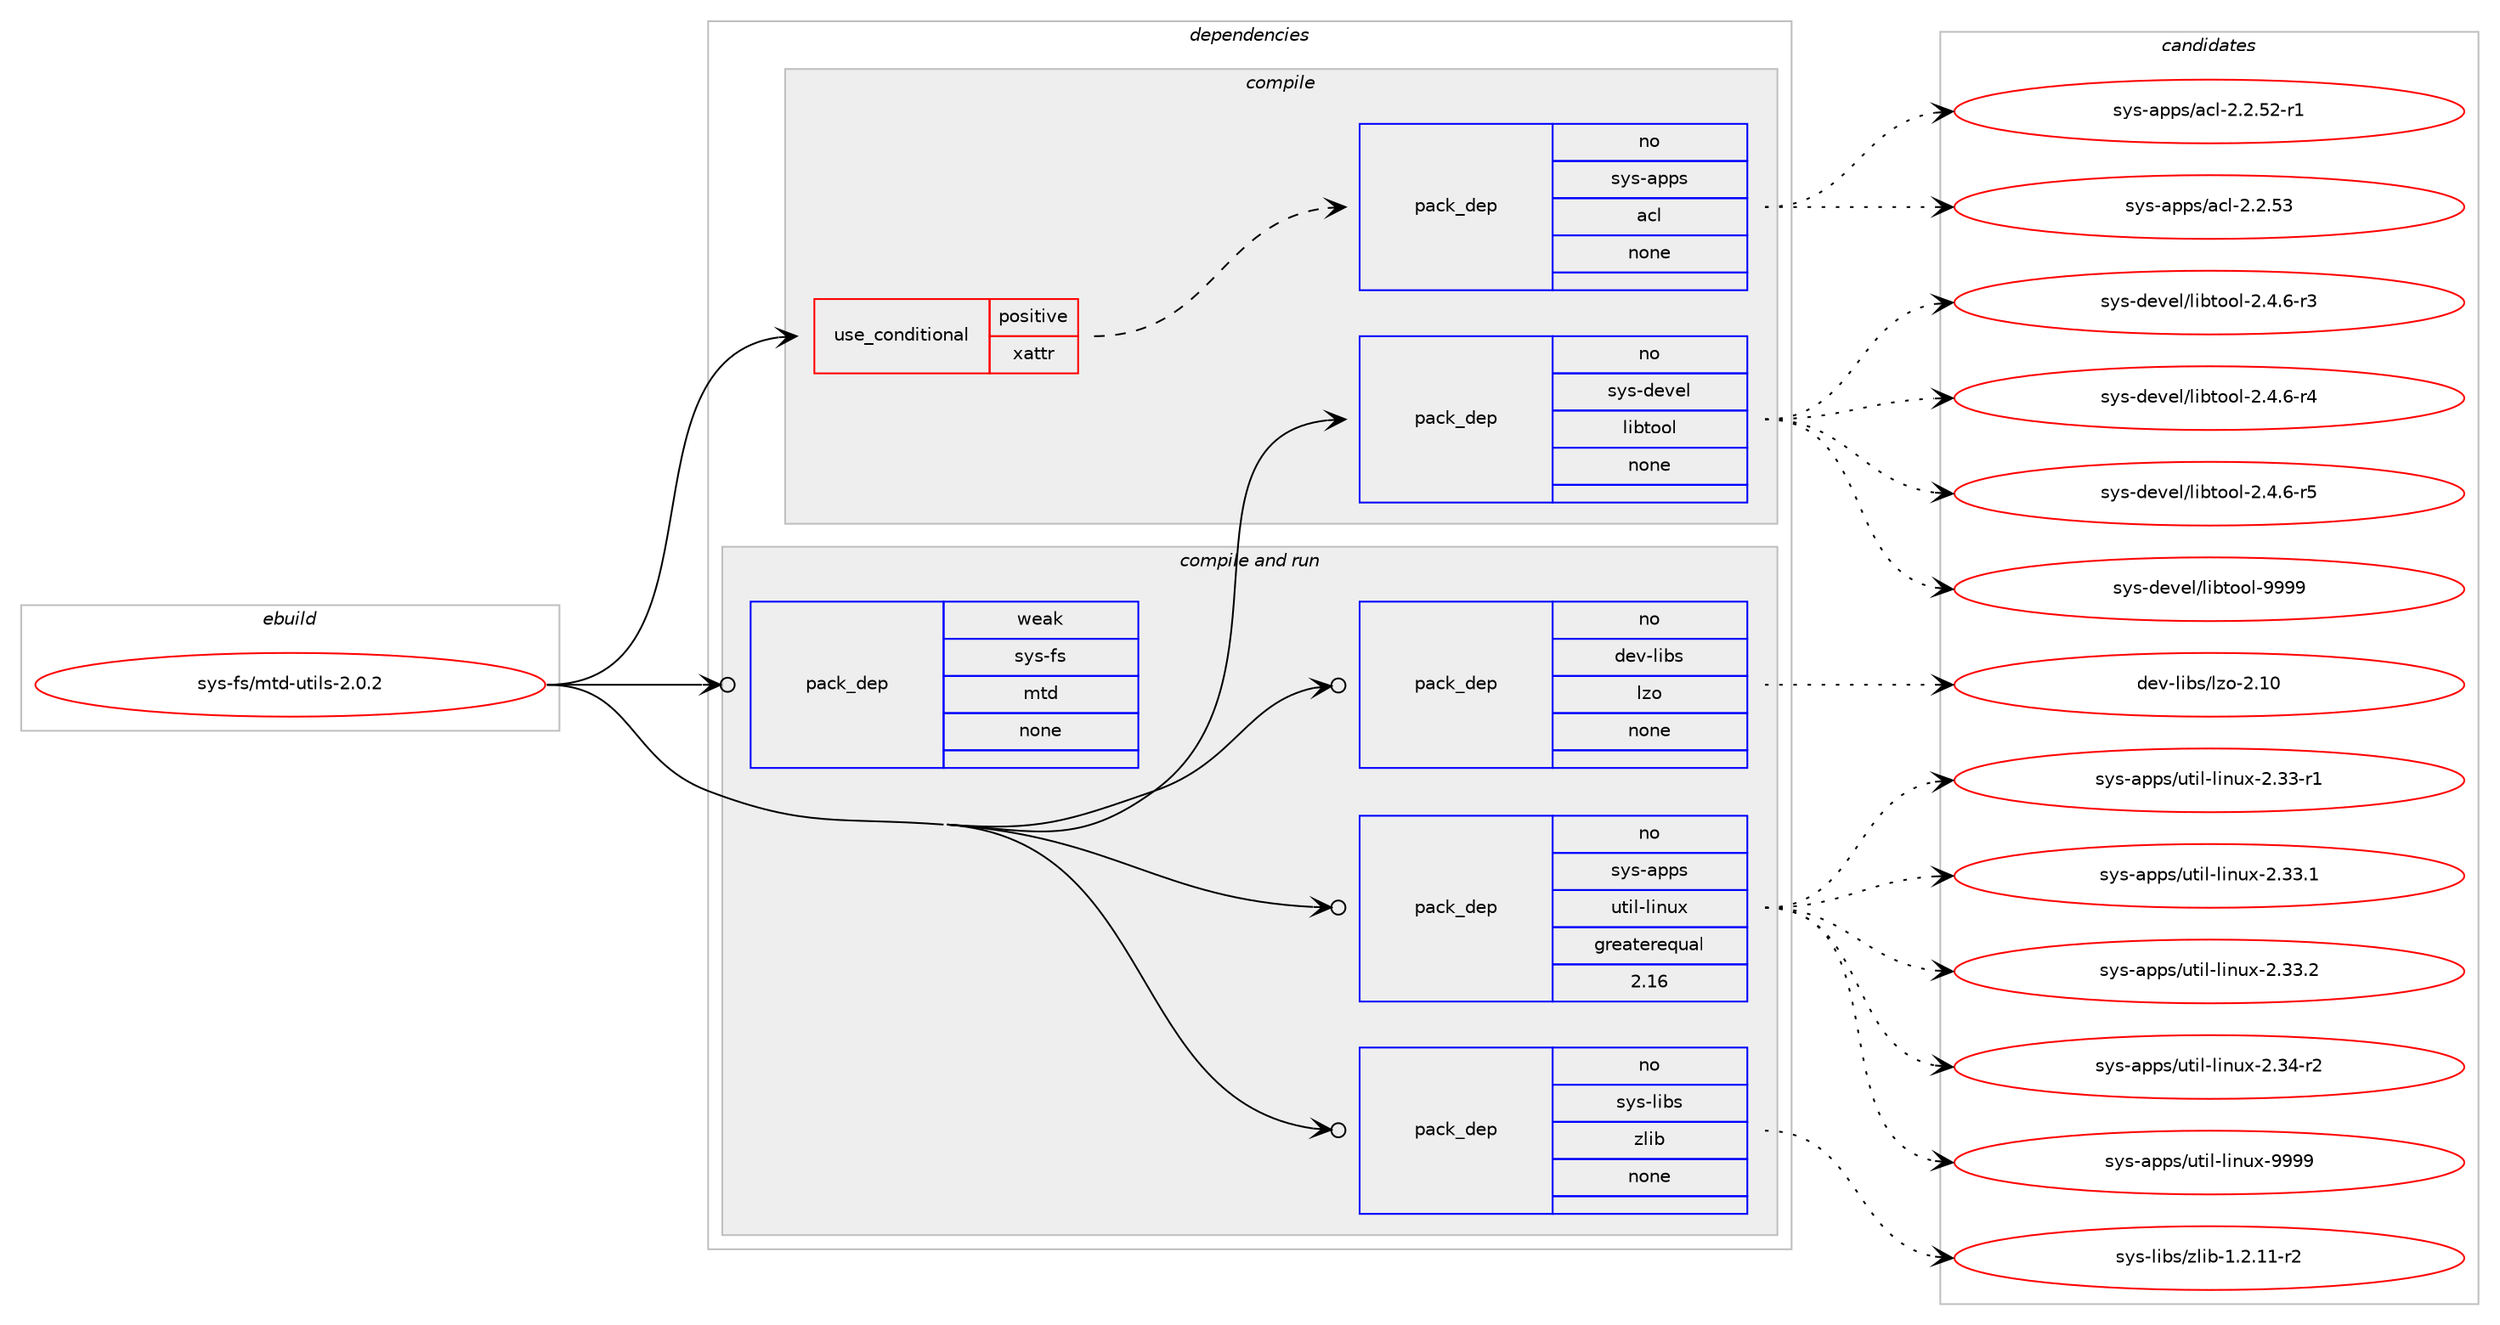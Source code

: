 digraph prolog {

# *************
# Graph options
# *************

newrank=true;
concentrate=true;
compound=true;
graph [rankdir=LR,fontname=Helvetica,fontsize=10,ranksep=1.5];#, ranksep=2.5, nodesep=0.2];
edge  [arrowhead=vee];
node  [fontname=Helvetica,fontsize=10];

# **********
# The ebuild
# **********

subgraph cluster_leftcol {
color=gray;
rank=same;
label=<<i>ebuild</i>>;
id [label="sys-fs/mtd-utils-2.0.2", color=red, width=4, href="../sys-fs/mtd-utils-2.0.2.svg"];
}

# ****************
# The dependencies
# ****************

subgraph cluster_midcol {
color=gray;
label=<<i>dependencies</i>>;
subgraph cluster_compile {
fillcolor="#eeeeee";
style=filled;
label=<<i>compile</i>>;
subgraph cond275 {
dependency1192 [label=<<TABLE BORDER="0" CELLBORDER="1" CELLSPACING="0" CELLPADDING="4"><TR><TD ROWSPAN="3" CELLPADDING="10">use_conditional</TD></TR><TR><TD>positive</TD></TR><TR><TD>xattr</TD></TR></TABLE>>, shape=none, color=red];
subgraph pack902 {
dependency1193 [label=<<TABLE BORDER="0" CELLBORDER="1" CELLSPACING="0" CELLPADDING="4" WIDTH="220"><TR><TD ROWSPAN="6" CELLPADDING="30">pack_dep</TD></TR><TR><TD WIDTH="110">no</TD></TR><TR><TD>sys-apps</TD></TR><TR><TD>acl</TD></TR><TR><TD>none</TD></TR><TR><TD></TD></TR></TABLE>>, shape=none, color=blue];
}
dependency1192:e -> dependency1193:w [weight=20,style="dashed",arrowhead="vee"];
}
id:e -> dependency1192:w [weight=20,style="solid",arrowhead="vee"];
subgraph pack903 {
dependency1194 [label=<<TABLE BORDER="0" CELLBORDER="1" CELLSPACING="0" CELLPADDING="4" WIDTH="220"><TR><TD ROWSPAN="6" CELLPADDING="30">pack_dep</TD></TR><TR><TD WIDTH="110">no</TD></TR><TR><TD>sys-devel</TD></TR><TR><TD>libtool</TD></TR><TR><TD>none</TD></TR><TR><TD></TD></TR></TABLE>>, shape=none, color=blue];
}
id:e -> dependency1194:w [weight=20,style="solid",arrowhead="vee"];
}
subgraph cluster_compileandrun {
fillcolor="#eeeeee";
style=filled;
label=<<i>compile and run</i>>;
subgraph pack904 {
dependency1195 [label=<<TABLE BORDER="0" CELLBORDER="1" CELLSPACING="0" CELLPADDING="4" WIDTH="220"><TR><TD ROWSPAN="6" CELLPADDING="30">pack_dep</TD></TR><TR><TD WIDTH="110">no</TD></TR><TR><TD>dev-libs</TD></TR><TR><TD>lzo</TD></TR><TR><TD>none</TD></TR><TR><TD></TD></TR></TABLE>>, shape=none, color=blue];
}
id:e -> dependency1195:w [weight=20,style="solid",arrowhead="odotvee"];
subgraph pack905 {
dependency1196 [label=<<TABLE BORDER="0" CELLBORDER="1" CELLSPACING="0" CELLPADDING="4" WIDTH="220"><TR><TD ROWSPAN="6" CELLPADDING="30">pack_dep</TD></TR><TR><TD WIDTH="110">no</TD></TR><TR><TD>sys-apps</TD></TR><TR><TD>util-linux</TD></TR><TR><TD>greaterequal</TD></TR><TR><TD>2.16</TD></TR></TABLE>>, shape=none, color=blue];
}
id:e -> dependency1196:w [weight=20,style="solid",arrowhead="odotvee"];
subgraph pack906 {
dependency1197 [label=<<TABLE BORDER="0" CELLBORDER="1" CELLSPACING="0" CELLPADDING="4" WIDTH="220"><TR><TD ROWSPAN="6" CELLPADDING="30">pack_dep</TD></TR><TR><TD WIDTH="110">no</TD></TR><TR><TD>sys-libs</TD></TR><TR><TD>zlib</TD></TR><TR><TD>none</TD></TR><TR><TD></TD></TR></TABLE>>, shape=none, color=blue];
}
id:e -> dependency1197:w [weight=20,style="solid",arrowhead="odotvee"];
subgraph pack907 {
dependency1198 [label=<<TABLE BORDER="0" CELLBORDER="1" CELLSPACING="0" CELLPADDING="4" WIDTH="220"><TR><TD ROWSPAN="6" CELLPADDING="30">pack_dep</TD></TR><TR><TD WIDTH="110">weak</TD></TR><TR><TD>sys-fs</TD></TR><TR><TD>mtd</TD></TR><TR><TD>none</TD></TR><TR><TD></TD></TR></TABLE>>, shape=none, color=blue];
}
id:e -> dependency1198:w [weight=20,style="solid",arrowhead="odotvee"];
}
subgraph cluster_run {
fillcolor="#eeeeee";
style=filled;
label=<<i>run</i>>;
}
}

# **************
# The candidates
# **************

subgraph cluster_choices {
rank=same;
color=gray;
label=<<i>candidates</i>>;

subgraph choice902 {
color=black;
nodesep=1;
choice1151211154597112112115479799108455046504653504511449 [label="sys-apps/acl-2.2.52-r1", color=red, width=4,href="../sys-apps/acl-2.2.52-r1.svg"];
choice115121115459711211211547979910845504650465351 [label="sys-apps/acl-2.2.53", color=red, width=4,href="../sys-apps/acl-2.2.53.svg"];
dependency1193:e -> choice1151211154597112112115479799108455046504653504511449:w [style=dotted,weight="100"];
dependency1193:e -> choice115121115459711211211547979910845504650465351:w [style=dotted,weight="100"];
}
subgraph choice903 {
color=black;
nodesep=1;
choice1151211154510010111810110847108105981161111111084550465246544511451 [label="sys-devel/libtool-2.4.6-r3", color=red, width=4,href="../sys-devel/libtool-2.4.6-r3.svg"];
choice1151211154510010111810110847108105981161111111084550465246544511452 [label="sys-devel/libtool-2.4.6-r4", color=red, width=4,href="../sys-devel/libtool-2.4.6-r4.svg"];
choice1151211154510010111810110847108105981161111111084550465246544511453 [label="sys-devel/libtool-2.4.6-r5", color=red, width=4,href="../sys-devel/libtool-2.4.6-r5.svg"];
choice1151211154510010111810110847108105981161111111084557575757 [label="sys-devel/libtool-9999", color=red, width=4,href="../sys-devel/libtool-9999.svg"];
dependency1194:e -> choice1151211154510010111810110847108105981161111111084550465246544511451:w [style=dotted,weight="100"];
dependency1194:e -> choice1151211154510010111810110847108105981161111111084550465246544511452:w [style=dotted,weight="100"];
dependency1194:e -> choice1151211154510010111810110847108105981161111111084550465246544511453:w [style=dotted,weight="100"];
dependency1194:e -> choice1151211154510010111810110847108105981161111111084557575757:w [style=dotted,weight="100"];
}
subgraph choice904 {
color=black;
nodesep=1;
choice1001011184510810598115471081221114550464948 [label="dev-libs/lzo-2.10", color=red, width=4,href="../dev-libs/lzo-2.10.svg"];
dependency1195:e -> choice1001011184510810598115471081221114550464948:w [style=dotted,weight="100"];
}
subgraph choice905 {
color=black;
nodesep=1;
choice1151211154597112112115471171161051084510810511011712045504651514511449 [label="sys-apps/util-linux-2.33-r1", color=red, width=4,href="../sys-apps/util-linux-2.33-r1.svg"];
choice1151211154597112112115471171161051084510810511011712045504651514649 [label="sys-apps/util-linux-2.33.1", color=red, width=4,href="../sys-apps/util-linux-2.33.1.svg"];
choice1151211154597112112115471171161051084510810511011712045504651514650 [label="sys-apps/util-linux-2.33.2", color=red, width=4,href="../sys-apps/util-linux-2.33.2.svg"];
choice1151211154597112112115471171161051084510810511011712045504651524511450 [label="sys-apps/util-linux-2.34-r2", color=red, width=4,href="../sys-apps/util-linux-2.34-r2.svg"];
choice115121115459711211211547117116105108451081051101171204557575757 [label="sys-apps/util-linux-9999", color=red, width=4,href="../sys-apps/util-linux-9999.svg"];
dependency1196:e -> choice1151211154597112112115471171161051084510810511011712045504651514511449:w [style=dotted,weight="100"];
dependency1196:e -> choice1151211154597112112115471171161051084510810511011712045504651514649:w [style=dotted,weight="100"];
dependency1196:e -> choice1151211154597112112115471171161051084510810511011712045504651514650:w [style=dotted,weight="100"];
dependency1196:e -> choice1151211154597112112115471171161051084510810511011712045504651524511450:w [style=dotted,weight="100"];
dependency1196:e -> choice115121115459711211211547117116105108451081051101171204557575757:w [style=dotted,weight="100"];
}
subgraph choice906 {
color=black;
nodesep=1;
choice11512111545108105981154712210810598454946504649494511450 [label="sys-libs/zlib-1.2.11-r2", color=red, width=4,href="../sys-libs/zlib-1.2.11-r2.svg"];
dependency1197:e -> choice11512111545108105981154712210810598454946504649494511450:w [style=dotted,weight="100"];
}
subgraph choice907 {
color=black;
nodesep=1;
}
}

}
